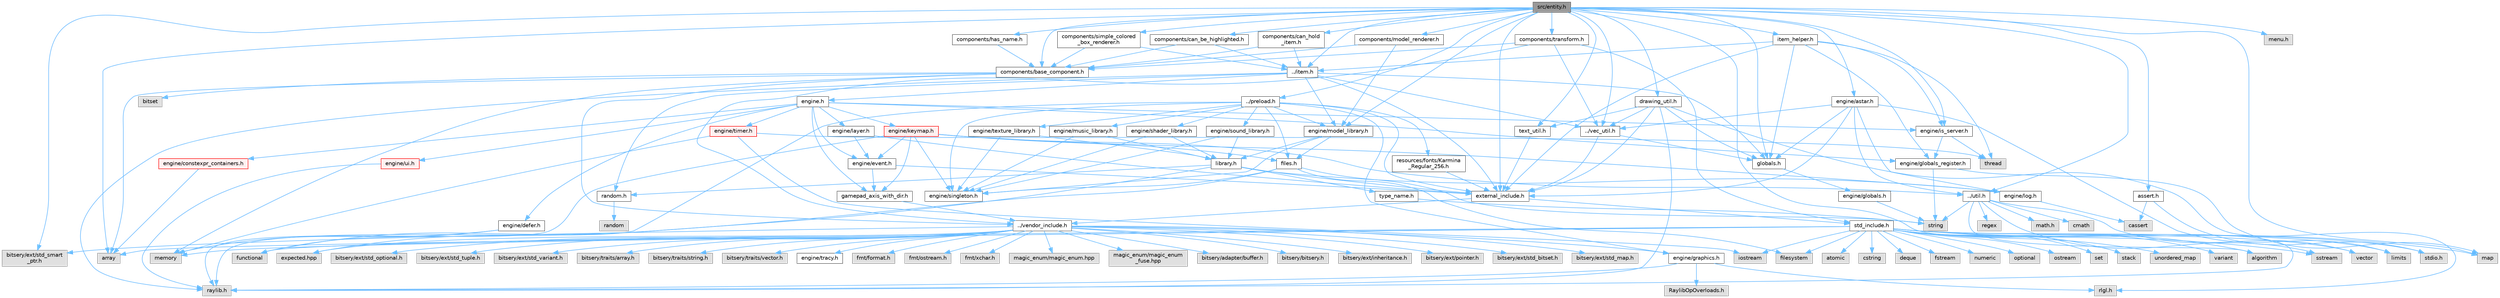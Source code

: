 digraph "src/entity.h"
{
 // LATEX_PDF_SIZE
  bgcolor="transparent";
  edge [fontname=Helvetica,fontsize=10,labelfontname=Helvetica,labelfontsize=10];
  node [fontname=Helvetica,fontsize=10,shape=box,height=0.2,width=0.4];
  Node1 [label="src/entity.h",height=0.2,width=0.4,color="gray40", fillcolor="grey60", style="filled", fontcolor="black",tooltip=" "];
  Node1 -> Node2 [color="steelblue1",style="solid"];
  Node2 [label="bitsery/ext/std_smart\l_ptr.h",height=0.2,width=0.4,color="grey60", fillcolor="#E0E0E0", style="filled",tooltip=" "];
  Node1 -> Node3 [color="steelblue1",style="solid"];
  Node3 [label="components/base_component.h",height=0.2,width=0.4,color="grey40", fillcolor="white", style="filled",URL="$d5/dbb/base__component_8h.html",tooltip=" "];
  Node3 -> Node4 [color="steelblue1",style="solid"];
  Node4 [label="array",height=0.2,width=0.4,color="grey60", fillcolor="#E0E0E0", style="filled",tooltip=" "];
  Node3 -> Node5 [color="steelblue1",style="solid"];
  Node5 [label="bitset",height=0.2,width=0.4,color="grey60", fillcolor="#E0E0E0", style="filled",tooltip=" "];
  Node3 -> Node6 [color="steelblue1",style="solid"];
  Node6 [label="memory",height=0.2,width=0.4,color="grey60", fillcolor="#E0E0E0", style="filled",tooltip=" "];
  Node3 -> Node7 [color="steelblue1",style="solid"];
  Node7 [label="../vendor_include.h",height=0.2,width=0.4,color="grey40", fillcolor="white", style="filled",URL="$d6/dba/vendor__include_8h.html",tooltip=" "];
  Node7 -> Node8 [color="steelblue1",style="solid"];
  Node8 [label="engine/graphics.h",height=0.2,width=0.4,color="grey40", fillcolor="white", style="filled",URL="$d7/d04/graphics_8h.html",tooltip=" "];
  Node8 -> Node9 [color="steelblue1",style="solid"];
  Node9 [label="raylib.h",height=0.2,width=0.4,color="grey60", fillcolor="#E0E0E0", style="filled",tooltip=" "];
  Node8 -> Node10 [color="steelblue1",style="solid"];
  Node10 [label="rlgl.h",height=0.2,width=0.4,color="grey60", fillcolor="#E0E0E0", style="filled",tooltip=" "];
  Node8 -> Node11 [color="steelblue1",style="solid"];
  Node11 [label="RaylibOpOverloads.h",height=0.2,width=0.4,color="grey60", fillcolor="#E0E0E0", style="filled",tooltip=" "];
  Node7 -> Node12 [color="steelblue1",style="solid"];
  Node12 [label="fmt/format.h",height=0.2,width=0.4,color="grey60", fillcolor="#E0E0E0", style="filled",tooltip=" "];
  Node7 -> Node13 [color="steelblue1",style="solid"];
  Node13 [label="fmt/ostream.h",height=0.2,width=0.4,color="grey60", fillcolor="#E0E0E0", style="filled",tooltip=" "];
  Node7 -> Node14 [color="steelblue1",style="solid"];
  Node14 [label="fmt/xchar.h",height=0.2,width=0.4,color="grey60", fillcolor="#E0E0E0", style="filled",tooltip=" "];
  Node7 -> Node15 [color="steelblue1",style="solid"];
  Node15 [label="expected.hpp",height=0.2,width=0.4,color="grey60", fillcolor="#E0E0E0", style="filled",tooltip=" "];
  Node7 -> Node16 [color="steelblue1",style="solid"];
  Node16 [label="magic_enum/magic_enum.hpp",height=0.2,width=0.4,color="grey60", fillcolor="#E0E0E0", style="filled",tooltip=" "];
  Node7 -> Node17 [color="steelblue1",style="solid"];
  Node17 [label="magic_enum/magic_enum\l_fuse.hpp",height=0.2,width=0.4,color="grey60", fillcolor="#E0E0E0", style="filled",tooltip=" "];
  Node7 -> Node18 [color="steelblue1",style="solid"];
  Node18 [label="bitsery/adapter/buffer.h",height=0.2,width=0.4,color="grey60", fillcolor="#E0E0E0", style="filled",tooltip=" "];
  Node7 -> Node19 [color="steelblue1",style="solid"];
  Node19 [label="bitsery/bitsery.h",height=0.2,width=0.4,color="grey60", fillcolor="#E0E0E0", style="filled",tooltip=" "];
  Node7 -> Node20 [color="steelblue1",style="solid"];
  Node20 [label="bitsery/ext/inheritance.h",height=0.2,width=0.4,color="grey60", fillcolor="#E0E0E0", style="filled",tooltip=" "];
  Node7 -> Node21 [color="steelblue1",style="solid"];
  Node21 [label="bitsery/ext/pointer.h",height=0.2,width=0.4,color="grey60", fillcolor="#E0E0E0", style="filled",tooltip=" "];
  Node7 -> Node22 [color="steelblue1",style="solid"];
  Node22 [label="bitsery/ext/std_bitset.h",height=0.2,width=0.4,color="grey60", fillcolor="#E0E0E0", style="filled",tooltip=" "];
  Node7 -> Node23 [color="steelblue1",style="solid"];
  Node23 [label="bitsery/ext/std_map.h",height=0.2,width=0.4,color="grey60", fillcolor="#E0E0E0", style="filled",tooltip=" "];
  Node7 -> Node24 [color="steelblue1",style="solid"];
  Node24 [label="bitsery/ext/std_optional.h",height=0.2,width=0.4,color="grey60", fillcolor="#E0E0E0", style="filled",tooltip=" "];
  Node7 -> Node2 [color="steelblue1",style="solid"];
  Node7 -> Node25 [color="steelblue1",style="solid"];
  Node25 [label="bitsery/ext/std_tuple.h",height=0.2,width=0.4,color="grey60", fillcolor="#E0E0E0", style="filled",tooltip=" "];
  Node7 -> Node26 [color="steelblue1",style="solid"];
  Node26 [label="bitsery/ext/std_variant.h",height=0.2,width=0.4,color="grey60", fillcolor="#E0E0E0", style="filled",tooltip=" "];
  Node7 -> Node27 [color="steelblue1",style="solid"];
  Node27 [label="bitsery/traits/array.h",height=0.2,width=0.4,color="grey60", fillcolor="#E0E0E0", style="filled",tooltip=" "];
  Node7 -> Node28 [color="steelblue1",style="solid"];
  Node28 [label="bitsery/traits/string.h",height=0.2,width=0.4,color="grey60", fillcolor="#E0E0E0", style="filled",tooltip=" "];
  Node7 -> Node29 [color="steelblue1",style="solid"];
  Node29 [label="bitsery/traits/vector.h",height=0.2,width=0.4,color="grey60", fillcolor="#E0E0E0", style="filled",tooltip=" "];
  Node7 -> Node30 [color="steelblue1",style="solid"];
  Node30 [label="engine/tracy.h",height=0.2,width=0.4,color="grey40", fillcolor="white", style="filled",URL="$d6/d15/tracy_8h.html",tooltip=" "];
  Node1 -> Node31 [color="steelblue1",style="solid"];
  Node31 [label="components/can_be_highlighted.h",height=0.2,width=0.4,color="grey40", fillcolor="white", style="filled",URL="$db/d75/can__be__highlighted_8h.html",tooltip=" "];
  Node31 -> Node32 [color="steelblue1",style="solid"];
  Node32 [label="../item.h",height=0.2,width=0.4,color="grey40", fillcolor="white", style="filled",URL="$df/d1f/item_8h.html",tooltip=" "];
  Node32 -> Node33 [color="steelblue1",style="solid"];
  Node33 [label="external_include.h",height=0.2,width=0.4,color="grey40", fillcolor="white", style="filled",URL="$d7/daf/external__include_8h.html",tooltip=" "];
  Node33 -> Node34 [color="steelblue1",style="solid"];
  Node34 [label="std_include.h",height=0.2,width=0.4,color="grey40", fillcolor="white", style="filled",URL="$d4/dae/std__include_8h.html",tooltip=" "];
  Node34 -> Node35 [color="steelblue1",style="solid"];
  Node35 [label="stdio.h",height=0.2,width=0.4,color="grey60", fillcolor="#E0E0E0", style="filled",tooltip=" "];
  Node34 -> Node36 [color="steelblue1",style="solid"];
  Node36 [label="algorithm",height=0.2,width=0.4,color="grey60", fillcolor="#E0E0E0", style="filled",tooltip=" "];
  Node34 -> Node4 [color="steelblue1",style="solid"];
  Node34 -> Node37 [color="steelblue1",style="solid"];
  Node37 [label="atomic",height=0.2,width=0.4,color="grey60", fillcolor="#E0E0E0", style="filled",tooltip=" "];
  Node34 -> Node38 [color="steelblue1",style="solid"];
  Node38 [label="cstring",height=0.2,width=0.4,color="grey60", fillcolor="#E0E0E0", style="filled",tooltip=" "];
  Node34 -> Node39 [color="steelblue1",style="solid"];
  Node39 [label="deque",height=0.2,width=0.4,color="grey60", fillcolor="#E0E0E0", style="filled",tooltip=" "];
  Node34 -> Node40 [color="steelblue1",style="solid"];
  Node40 [label="filesystem",height=0.2,width=0.4,color="grey60", fillcolor="#E0E0E0", style="filled",tooltip=" "];
  Node34 -> Node41 [color="steelblue1",style="solid"];
  Node41 [label="fstream",height=0.2,width=0.4,color="grey60", fillcolor="#E0E0E0", style="filled",tooltip=" "];
  Node34 -> Node42 [color="steelblue1",style="solid"];
  Node42 [label="functional",height=0.2,width=0.4,color="grey60", fillcolor="#E0E0E0", style="filled",tooltip=" "];
  Node34 -> Node43 [color="steelblue1",style="solid"];
  Node43 [label="iostream",height=0.2,width=0.4,color="grey60", fillcolor="#E0E0E0", style="filled",tooltip=" "];
  Node34 -> Node44 [color="steelblue1",style="solid"];
  Node44 [label="limits",height=0.2,width=0.4,color="grey60", fillcolor="#E0E0E0", style="filled",tooltip=" "];
  Node34 -> Node45 [color="steelblue1",style="solid"];
  Node45 [label="map",height=0.2,width=0.4,color="grey60", fillcolor="#E0E0E0", style="filled",tooltip=" "];
  Node34 -> Node6 [color="steelblue1",style="solid"];
  Node34 -> Node46 [color="steelblue1",style="solid"];
  Node46 [label="numeric",height=0.2,width=0.4,color="grey60", fillcolor="#E0E0E0", style="filled",tooltip=" "];
  Node34 -> Node47 [color="steelblue1",style="solid"];
  Node47 [label="optional",height=0.2,width=0.4,color="grey60", fillcolor="#E0E0E0", style="filled",tooltip=" "];
  Node34 -> Node48 [color="steelblue1",style="solid"];
  Node48 [label="ostream",height=0.2,width=0.4,color="grey60", fillcolor="#E0E0E0", style="filled",tooltip=" "];
  Node34 -> Node49 [color="steelblue1",style="solid"];
  Node49 [label="set",height=0.2,width=0.4,color="grey60", fillcolor="#E0E0E0", style="filled",tooltip=" "];
  Node34 -> Node50 [color="steelblue1",style="solid"];
  Node50 [label="sstream",height=0.2,width=0.4,color="grey60", fillcolor="#E0E0E0", style="filled",tooltip=" "];
  Node34 -> Node51 [color="steelblue1",style="solid"];
  Node51 [label="stack",height=0.2,width=0.4,color="grey60", fillcolor="#E0E0E0", style="filled",tooltip=" "];
  Node34 -> Node52 [color="steelblue1",style="solid"];
  Node52 [label="unordered_map",height=0.2,width=0.4,color="grey60", fillcolor="#E0E0E0", style="filled",tooltip=" "];
  Node34 -> Node53 [color="steelblue1",style="solid"];
  Node53 [label="variant",height=0.2,width=0.4,color="grey60", fillcolor="#E0E0E0", style="filled",tooltip=" "];
  Node34 -> Node54 [color="steelblue1",style="solid"];
  Node54 [label="vector",height=0.2,width=0.4,color="grey60", fillcolor="#E0E0E0", style="filled",tooltip=" "];
  Node33 -> Node7 [color="steelblue1",style="solid"];
  Node32 -> Node55 [color="steelblue1",style="solid"];
  Node55 [label="engine.h",height=0.2,width=0.4,color="grey40", fillcolor="white", style="filled",URL="$d1/d55/engine_8h.html",tooltip=" "];
  Node55 -> Node56 [color="steelblue1",style="solid"];
  Node56 [label="engine/constexpr_containers.h",height=0.2,width=0.4,color="red", fillcolor="#FFF0F0", style="filled",URL="$d3/dc4/constexpr__containers_8h.html",tooltip=" "];
  Node56 -> Node4 [color="steelblue1",style="solid"];
  Node55 -> Node59 [color="steelblue1",style="solid"];
  Node59 [label="engine/defer.h",height=0.2,width=0.4,color="grey40", fillcolor="white", style="filled",URL="$db/df4/defer_8h.html",tooltip=" "];
  Node59 -> Node42 [color="steelblue1",style="solid"];
  Node59 -> Node6 [color="steelblue1",style="solid"];
  Node55 -> Node60 [color="steelblue1",style="solid"];
  Node60 [label="engine/event.h",height=0.2,width=0.4,color="grey40", fillcolor="white", style="filled",URL="$dd/d20/event_8h.html",tooltip=" "];
  Node60 -> Node33 [color="steelblue1",style="solid"];
  Node60 -> Node61 [color="steelblue1",style="solid"];
  Node61 [label="gamepad_axis_with_dir.h",height=0.2,width=0.4,color="grey40", fillcolor="white", style="filled",URL="$db/d29/gamepad__axis__with__dir_8h.html",tooltip=" "];
  Node61 -> Node7 [color="steelblue1",style="solid"];
  Node55 -> Node61 [color="steelblue1",style="solid"];
  Node55 -> Node62 [color="steelblue1",style="solid"];
  Node62 [label="engine/globals_register.h",height=0.2,width=0.4,color="grey40", fillcolor="white", style="filled",URL="$db/da1/globals__register_8h.html",tooltip=" "];
  Node62 -> Node45 [color="steelblue1",style="solid"];
  Node62 -> Node63 [color="steelblue1",style="solid"];
  Node63 [label="string",height=0.2,width=0.4,color="grey60", fillcolor="#E0E0E0", style="filled",tooltip=" "];
  Node55 -> Node64 [color="steelblue1",style="solid"];
  Node64 [label="engine/is_server.h",height=0.2,width=0.4,color="grey40", fillcolor="white", style="filled",URL="$d6/db9/is__server_8h.html",tooltip=" "];
  Node64 -> Node65 [color="steelblue1",style="solid"];
  Node65 [label="thread",height=0.2,width=0.4,color="grey60", fillcolor="#E0E0E0", style="filled",tooltip=" "];
  Node64 -> Node62 [color="steelblue1",style="solid"];
  Node55 -> Node66 [color="steelblue1",style="solid"];
  Node66 [label="engine/keymap.h",height=0.2,width=0.4,color="red", fillcolor="#FFF0F0", style="filled",URL="$da/d9a/keymap_8h.html",tooltip=" "];
  Node66 -> Node9 [color="steelblue1",style="solid"];
  Node66 -> Node72 [color="steelblue1",style="solid"];
  Node72 [label="../util.h",height=0.2,width=0.4,color="grey40", fillcolor="white", style="filled",URL="$d8/d3c/util_8h.html",tooltip=" "];
  Node72 -> Node73 [color="steelblue1",style="solid"];
  Node73 [label="math.h",height=0.2,width=0.4,color="grey60", fillcolor="#E0E0E0", style="filled",tooltip=" "];
  Node72 -> Node36 [color="steelblue1",style="solid"];
  Node72 -> Node74 [color="steelblue1",style="solid"];
  Node74 [label="cmath",height=0.2,width=0.4,color="grey60", fillcolor="#E0E0E0", style="filled",tooltip=" "];
  Node72 -> Node75 [color="steelblue1",style="solid"];
  Node75 [label="regex",height=0.2,width=0.4,color="grey60", fillcolor="#E0E0E0", style="filled",tooltip=" "];
  Node72 -> Node50 [color="steelblue1",style="solid"];
  Node72 -> Node63 [color="steelblue1",style="solid"];
  Node72 -> Node54 [color="steelblue1",style="solid"];
  Node66 -> Node76 [color="steelblue1",style="solid"];
  Node76 [label="files.h",height=0.2,width=0.4,color="grey40", fillcolor="white", style="filled",URL="$dd/d20/files_8h.html",tooltip=" "];
  Node76 -> Node40 [color="steelblue1",style="solid"];
  Node76 -> Node42 [color="steelblue1",style="solid"];
  Node76 -> Node63 [color="steelblue1",style="solid"];
  Node76 -> Node71 [color="steelblue1",style="solid"];
  Node71 [label="engine/singleton.h",height=0.2,width=0.4,color="grey40", fillcolor="white", style="filled",URL="$d4/d0b/singleton_8h.html",tooltip=" "];
  Node66 -> Node60 [color="steelblue1",style="solid"];
  Node66 -> Node61 [color="steelblue1",style="solid"];
  Node66 -> Node69 [color="steelblue1",style="solid"];
  Node69 [label="engine/log.h",height=0.2,width=0.4,color="grey40", fillcolor="white", style="filled",URL="$d7/d7f/log_8h.html",tooltip=" "];
  Node69 -> Node70 [color="steelblue1",style="solid"];
  Node70 [label="cassert",height=0.2,width=0.4,color="grey60", fillcolor="#E0E0E0", style="filled",tooltip=" "];
  Node66 -> Node71 [color="steelblue1",style="solid"];
  Node55 -> Node77 [color="steelblue1",style="solid"];
  Node77 [label="engine/layer.h",height=0.2,width=0.4,color="grey40", fillcolor="white", style="filled",URL="$d3/d3b/layer_8h.html",tooltip=" "];
  Node77 -> Node33 [color="steelblue1",style="solid"];
  Node77 -> Node60 [color="steelblue1",style="solid"];
  Node55 -> Node78 [color="steelblue1",style="solid"];
  Node78 [label="engine/timer.h",height=0.2,width=0.4,color="red", fillcolor="#FFF0F0", style="filled",URL="$d5/dd0/timer_8h.html",tooltip=" "];
  Node78 -> Node43 [color="steelblue1",style="solid"];
  Node78 -> Node6 [color="steelblue1",style="solid"];
  Node78 -> Node65 [color="steelblue1",style="solid"];
  Node55 -> Node82 [color="steelblue1",style="solid"];
  Node82 [label="engine/ui.h",height=0.2,width=0.4,color="red", fillcolor="#FFF0F0", style="filled",URL="$d9/d3b/ui_8h.html",tooltip=" "];
  Node82 -> Node9 [color="steelblue1",style="solid"];
  Node32 -> Node94 [color="steelblue1",style="solid"];
  Node94 [label="engine/model_library.h",height=0.2,width=0.4,color="grey40", fillcolor="white", style="filled",URL="$d0/dd0/model__library_8h.html",tooltip=" "];
  Node94 -> Node76 [color="steelblue1",style="solid"];
  Node94 -> Node95 [color="steelblue1",style="solid"];
  Node95 [label="library.h",height=0.2,width=0.4,color="grey40", fillcolor="white", style="filled",URL="$dd/d08/library_8h.html",tooltip=" "];
  Node95 -> Node33 [color="steelblue1",style="solid"];
  Node95 -> Node15 [color="steelblue1",style="solid"];
  Node95 -> Node69 [color="steelblue1",style="solid"];
  Node95 -> Node96 [color="steelblue1",style="solid"];
  Node96 [label="random.h",height=0.2,width=0.4,color="grey40", fillcolor="white", style="filled",URL="$d1/d79/random_8h.html",tooltip=" "];
  Node96 -> Node97 [color="steelblue1",style="solid"];
  Node97 [label="random",height=0.2,width=0.4,color="grey60", fillcolor="#E0E0E0", style="filled",tooltip=" "];
  Node95 -> Node98 [color="steelblue1",style="solid"];
  Node98 [label="type_name.h",height=0.2,width=0.4,color="grey40", fillcolor="white", style="filled",URL="$d3/d31/type__name_8h.html",tooltip=" "];
  Node98 -> Node63 [color="steelblue1",style="solid"];
  Node94 -> Node71 [color="steelblue1",style="solid"];
  Node32 -> Node96 [color="steelblue1",style="solid"];
  Node32 -> Node85 [color="steelblue1",style="solid"];
  Node85 [label="globals.h",height=0.2,width=0.4,color="grey40", fillcolor="white", style="filled",URL="$d5/d87/globals_8h.html",tooltip=" "];
  Node85 -> Node86 [color="steelblue1",style="solid"];
  Node86 [label="engine/globals.h",height=0.2,width=0.4,color="grey40", fillcolor="white", style="filled",URL="$d4/df4/engine_2globals_8h.html",tooltip=" "];
  Node86 -> Node63 [color="steelblue1",style="solid"];
  Node32 -> Node9 [color="steelblue1",style="solid"];
  Node32 -> Node84 [color="steelblue1",style="solid"];
  Node84 [label="../vec_util.h",height=0.2,width=0.4,color="grey40", fillcolor="white", style="filled",URL="$d0/d3f/vec__util_8h.html",tooltip=" "];
  Node84 -> Node33 [color="steelblue1",style="solid"];
  Node84 -> Node85 [color="steelblue1",style="solid"];
  Node31 -> Node3 [color="steelblue1",style="solid"];
  Node1 -> Node107 [color="steelblue1",style="solid"];
  Node107 [label="components/can_hold\l_item.h",height=0.2,width=0.4,color="grey40", fillcolor="white", style="filled",URL="$dc/d28/can__hold__item_8h.html",tooltip=" "];
  Node107 -> Node32 [color="steelblue1",style="solid"];
  Node107 -> Node3 [color="steelblue1",style="solid"];
  Node1 -> Node108 [color="steelblue1",style="solid"];
  Node108 [label="components/has_name.h",height=0.2,width=0.4,color="grey40", fillcolor="white", style="filled",URL="$df/da4/has__name_8h.html",tooltip=" "];
  Node108 -> Node3 [color="steelblue1",style="solid"];
  Node1 -> Node109 [color="steelblue1",style="solid"];
  Node109 [label="components/model_renderer.h",height=0.2,width=0.4,color="grey40", fillcolor="white", style="filled",URL="$df/df8/model__renderer_8h.html",tooltip=" "];
  Node109 -> Node94 [color="steelblue1",style="solid"];
  Node109 -> Node3 [color="steelblue1",style="solid"];
  Node1 -> Node110 [color="steelblue1",style="solid"];
  Node110 [label="components/simple_colored\l_box_renderer.h",height=0.2,width=0.4,color="grey40", fillcolor="white", style="filled",URL="$d7/d5e/simple__colored__box__renderer_8h.html",tooltip=" "];
  Node110 -> Node32 [color="steelblue1",style="solid"];
  Node110 -> Node3 [color="steelblue1",style="solid"];
  Node1 -> Node111 [color="steelblue1",style="solid"];
  Node111 [label="components/transform.h",height=0.2,width=0.4,color="grey40", fillcolor="white", style="filled",URL="$d2/d80/transform_8h.html",tooltip=" "];
  Node111 -> Node34 [color="steelblue1",style="solid"];
  Node111 -> Node84 [color="steelblue1",style="solid"];
  Node111 -> Node7 [color="steelblue1",style="solid"];
  Node111 -> Node3 [color="steelblue1",style="solid"];
  Node1 -> Node87 [color="steelblue1",style="solid"];
  Node87 [label="assert.h",height=0.2,width=0.4,color="grey40", fillcolor="white", style="filled",URL="$dc/da7/assert_8h.html",tooltip=" "];
  Node87 -> Node35 [color="steelblue1",style="solid"];
  Node87 -> Node70 [color="steelblue1",style="solid"];
  Node1 -> Node33 [color="steelblue1",style="solid"];
  Node1 -> Node4 [color="steelblue1",style="solid"];
  Node1 -> Node45 [color="steelblue1",style="solid"];
  Node1 -> Node112 [color="steelblue1",style="solid"];
  Node112 [label="drawing_util.h",height=0.2,width=0.4,color="grey40", fillcolor="white", style="filled",URL="$df/db6/drawing__util_8h.html",tooltip=" "];
  Node112 -> Node33 [color="steelblue1",style="solid"];
  Node112 -> Node85 [color="steelblue1",style="solid"];
  Node112 -> Node9 [color="steelblue1",style="solid"];
  Node112 -> Node10 [color="steelblue1",style="solid"];
  Node112 -> Node113 [color="steelblue1",style="solid"];
  Node113 [label="text_util.h",height=0.2,width=0.4,color="grey40", fillcolor="white", style="filled",URL="$d4/d78/text__util_8h.html",tooltip=" "];
  Node113 -> Node33 [color="steelblue1",style="solid"];
  Node112 -> Node84 [color="steelblue1",style="solid"];
  Node1 -> Node114 [color="steelblue1",style="solid"];
  Node114 [label="engine/astar.h",height=0.2,width=0.4,color="grey40", fillcolor="white", style="filled",URL="$d8/d56/astar_8h.html",tooltip=" "];
  Node114 -> Node44 [color="steelblue1",style="solid"];
  Node114 -> Node33 [color="steelblue1",style="solid"];
  Node114 -> Node85 [color="steelblue1",style="solid"];
  Node114 -> Node72 [color="steelblue1",style="solid"];
  Node114 -> Node84 [color="steelblue1",style="solid"];
  Node114 -> Node69 [color="steelblue1",style="solid"];
  Node1 -> Node64 [color="steelblue1",style="solid"];
  Node1 -> Node94 [color="steelblue1",style="solid"];
  Node1 -> Node85 [color="steelblue1",style="solid"];
  Node1 -> Node32 [color="steelblue1",style="solid"];
  Node1 -> Node115 [color="steelblue1",style="solid"];
  Node115 [label="item_helper.h",height=0.2,width=0.4,color="grey40", fillcolor="white", style="filled",URL="$d0/d4e/item__helper_8h.html",tooltip=" "];
  Node115 -> Node65 [color="steelblue1",style="solid"];
  Node115 -> Node33 [color="steelblue1",style="solid"];
  Node115 -> Node62 [color="steelblue1",style="solid"];
  Node115 -> Node64 [color="steelblue1",style="solid"];
  Node115 -> Node85 [color="steelblue1",style="solid"];
  Node115 -> Node32 [color="steelblue1",style="solid"];
  Node1 -> Node116 [color="steelblue1",style="solid"];
  Node116 [label="menu.h",height=0.2,width=0.4,color="grey60", fillcolor="#E0E0E0", style="filled",tooltip=" "];
  Node1 -> Node93 [color="steelblue1",style="solid"];
  Node93 [label="../preload.h",height=0.2,width=0.4,color="grey40", fillcolor="white", style="filled",URL="$d5/d34/preload_8h.html",tooltip=" "];
  Node93 -> Node33 [color="steelblue1",style="solid"];
  Node93 -> Node8 [color="steelblue1",style="solid"];
  Node93 -> Node71 [color="steelblue1",style="solid"];
  Node93 -> Node9 [color="steelblue1",style="solid"];
  Node93 -> Node76 [color="steelblue1",style="solid"];
  Node93 -> Node94 [color="steelblue1",style="solid"];
  Node93 -> Node99 [color="steelblue1",style="solid"];
  Node99 [label="engine/music_library.h",height=0.2,width=0.4,color="grey40", fillcolor="white", style="filled",URL="$dc/d33/music__library_8h.html",tooltip=" "];
  Node99 -> Node95 [color="steelblue1",style="solid"];
  Node99 -> Node71 [color="steelblue1",style="solid"];
  Node93 -> Node100 [color="steelblue1",style="solid"];
  Node100 [label="engine/shader_library.h",height=0.2,width=0.4,color="grey40", fillcolor="white", style="filled",URL="$d1/d27/shader__library_8h.html",tooltip=" "];
  Node100 -> Node95 [color="steelblue1",style="solid"];
  Node100 -> Node71 [color="steelblue1",style="solid"];
  Node93 -> Node101 [color="steelblue1",style="solid"];
  Node101 [label="engine/sound_library.h",height=0.2,width=0.4,color="grey40", fillcolor="white", style="filled",URL="$d5/d04/sound__library_8h.html",tooltip=" "];
  Node101 -> Node95 [color="steelblue1",style="solid"];
  Node101 -> Node71 [color="steelblue1",style="solid"];
  Node93 -> Node102 [color="steelblue1",style="solid"];
  Node102 [label="engine/texture_library.h",height=0.2,width=0.4,color="grey40", fillcolor="white", style="filled",URL="$d5/d33/texture__library_8h.html",tooltip=" "];
  Node102 -> Node95 [color="steelblue1",style="solid"];
  Node102 -> Node71 [color="steelblue1",style="solid"];
  Node93 -> Node103 [color="steelblue1",style="solid"];
  Node103 [label="resources/fonts/Karmina\l_Regular_256.h",height=0.2,width=0.4,color="grey40", fillcolor="white", style="filled",URL="$d2/de0/_karmina___regular__256_8h.html",tooltip=" "];
  Node103 -> Node33 [color="steelblue1",style="solid"];
  Node1 -> Node9 [color="steelblue1",style="solid"];
  Node1 -> Node113 [color="steelblue1",style="solid"];
  Node1 -> Node72 [color="steelblue1",style="solid"];
  Node1 -> Node84 [color="steelblue1",style="solid"];
}
